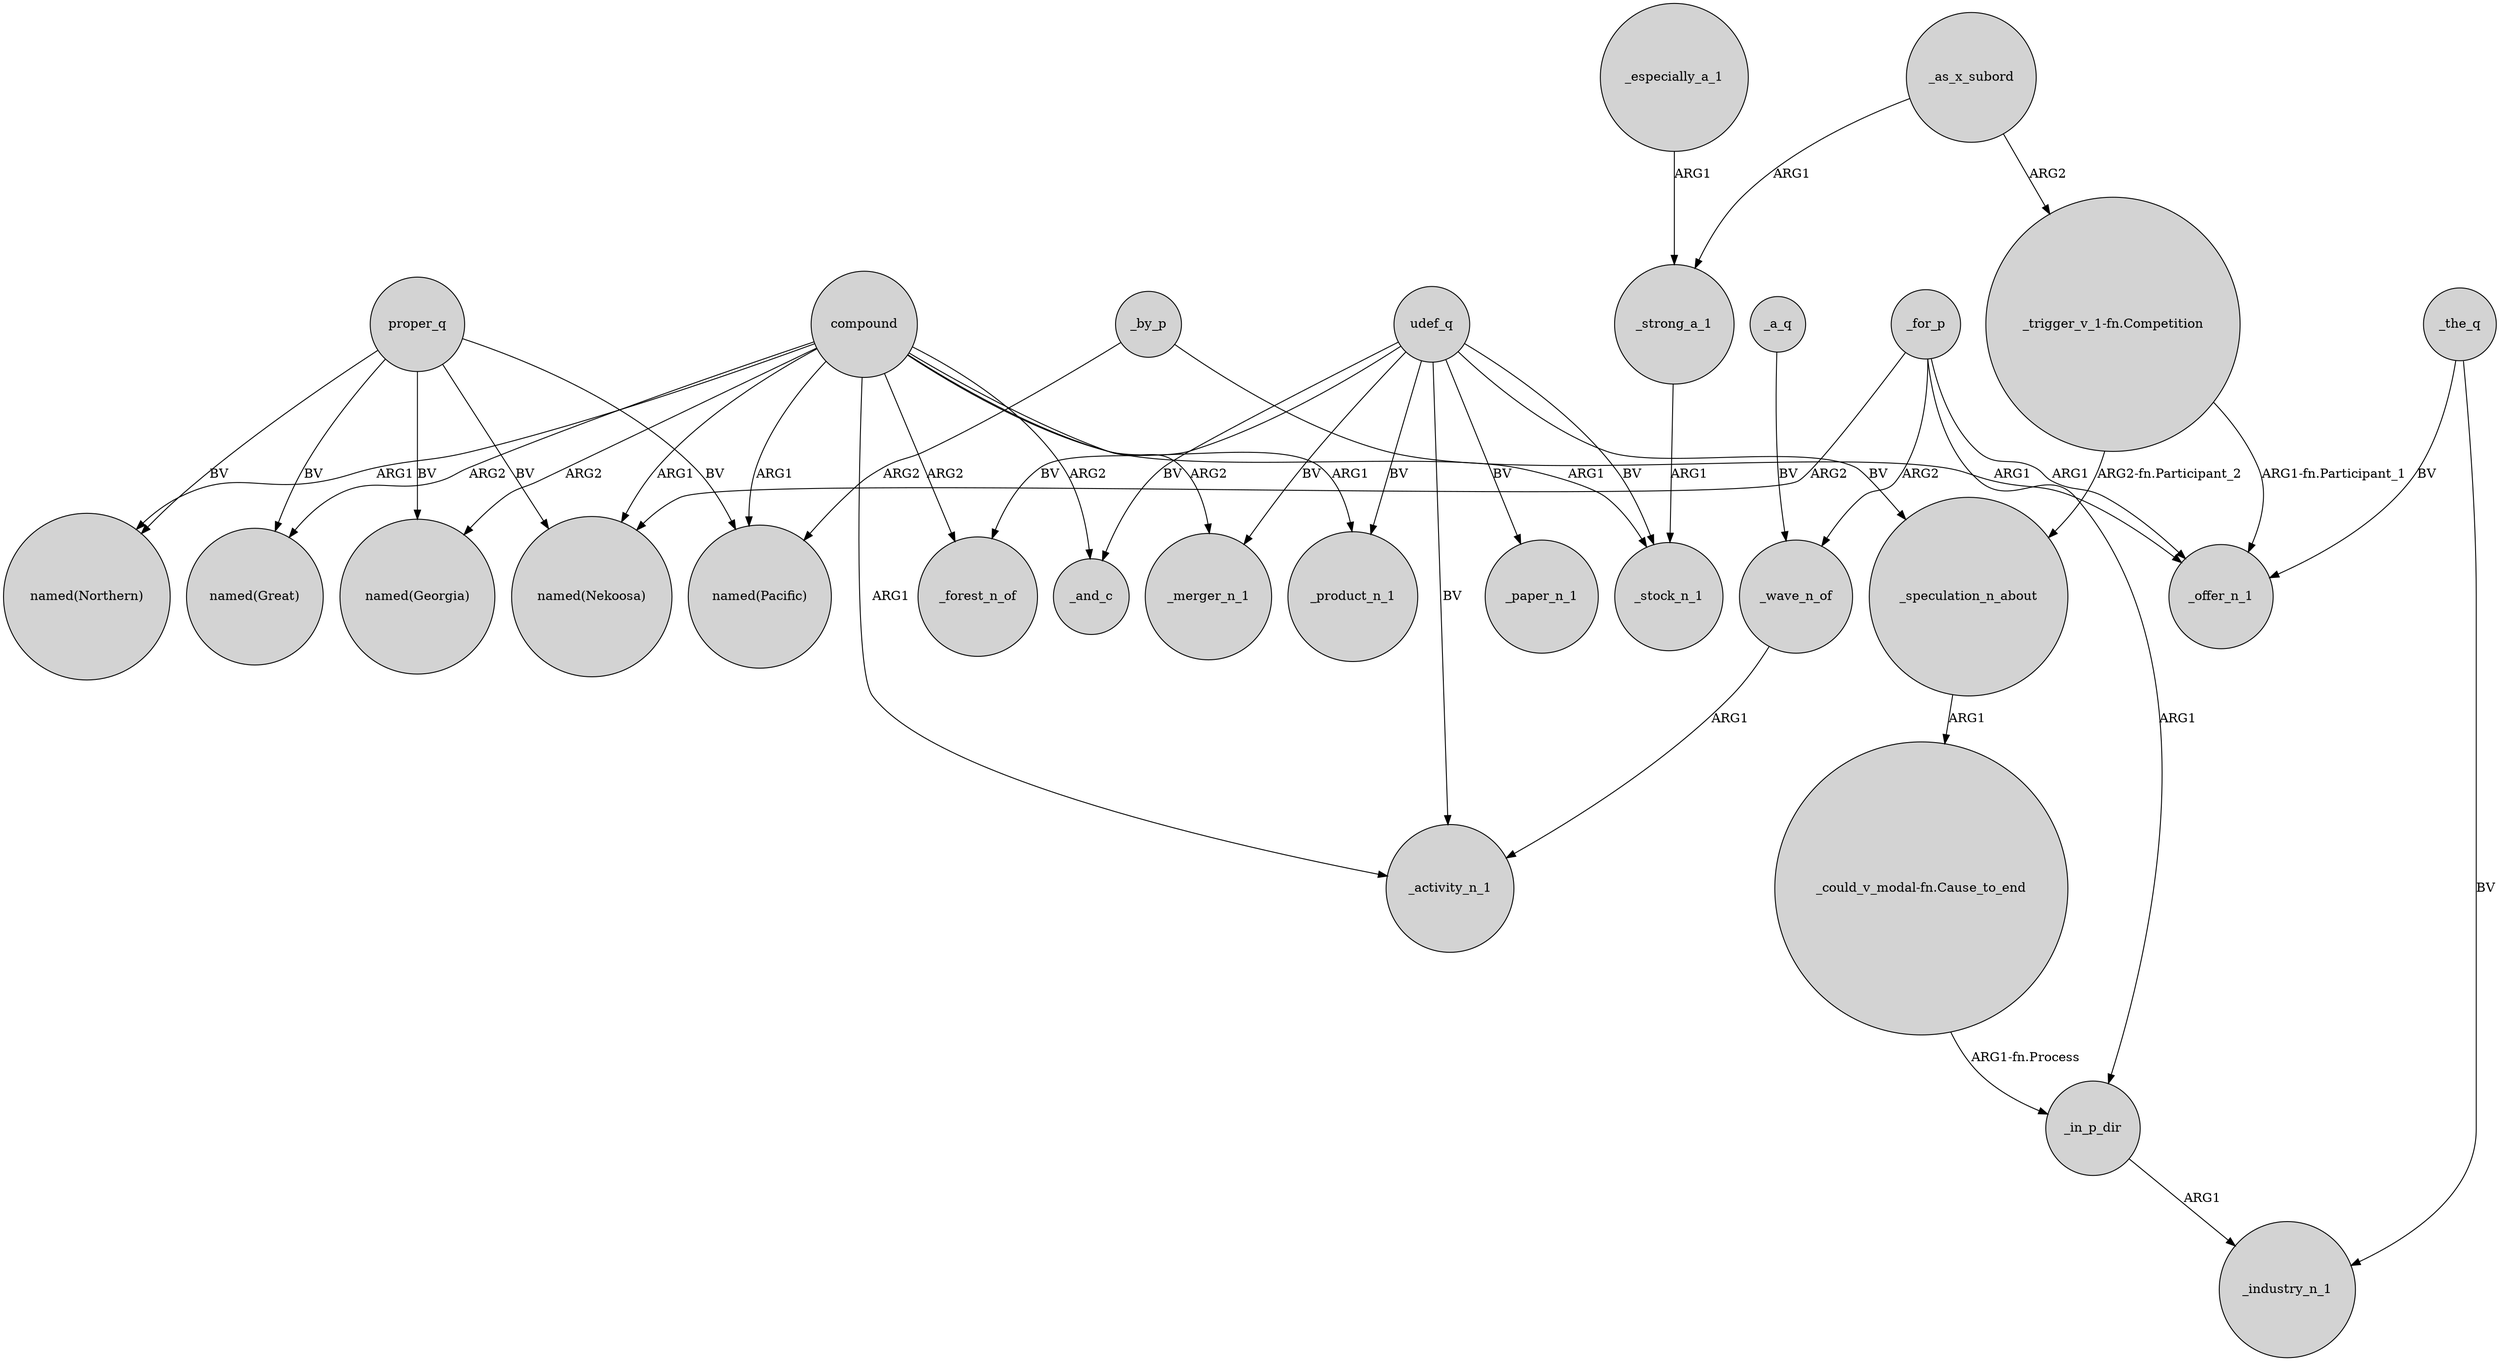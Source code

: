 digraph {
	node [shape=circle style=filled]
	proper_q -> "named(Georgia)" [label=BV]
	"_trigger_v_1-fn.Competition" -> _offer_n_1 [label="ARG1-fn.Participant_1"]
	compound -> "named(Great)" [label=ARG2]
	_for_p -> _offer_n_1 [label=ARG1]
	udef_q -> _paper_n_1 [label=BV]
	udef_q -> _forest_n_of [label=BV]
	_in_p_dir -> _industry_n_1 [label=ARG1]
	_strong_a_1 -> _stock_n_1 [label=ARG1]
	_especially_a_1 -> _strong_a_1 [label=ARG1]
	_by_p -> _offer_n_1 [label=ARG1]
	udef_q -> _speculation_n_about [label=BV]
	_by_p -> "named(Pacific)" [label=ARG2]
	_for_p -> _in_p_dir [label=ARG1]
	compound -> _merger_n_1 [label=ARG2]
	udef_q -> _product_n_1 [label=BV]
	"_could_v_modal-fn.Cause_to_end" -> _in_p_dir [label="ARG1-fn.Process"]
	udef_q -> _and_c [label=BV]
	compound -> _forest_n_of [label=ARG2]
	compound -> _and_c [label=ARG2]
	compound -> _stock_n_1 [label=ARG1]
	compound -> "named(Pacific)" [label=ARG1]
	_as_x_subord -> _strong_a_1 [label=ARG1]
	udef_q -> _stock_n_1 [label=BV]
	proper_q -> "named(Northern)" [label=BV]
	proper_q -> "named(Great)" [label=BV]
	_speculation_n_about -> "_could_v_modal-fn.Cause_to_end" [label=ARG1]
	"_trigger_v_1-fn.Competition" -> _speculation_n_about [label="ARG2-fn.Participant_2"]
	compound -> _activity_n_1 [label=ARG1]
	compound -> "named(Northern)" [label=ARG1]
	_the_q -> _offer_n_1 [label=BV]
	proper_q -> "named(Pacific)" [label=BV]
	_for_p -> "named(Nekoosa)" [label=ARG2]
	compound -> _product_n_1 [label=ARG1]
	_a_q -> _wave_n_of [label=BV]
	_wave_n_of -> _activity_n_1 [label=ARG1]
	_as_x_subord -> "_trigger_v_1-fn.Competition" [label=ARG2]
	udef_q -> _merger_n_1 [label=BV]
	compound -> "named(Georgia)" [label=ARG2]
	udef_q -> _activity_n_1 [label=BV]
	_the_q -> _industry_n_1 [label=BV]
	proper_q -> "named(Nekoosa)" [label=BV]
	_for_p -> _wave_n_of [label=ARG2]
	compound -> "named(Nekoosa)" [label=ARG1]
}
